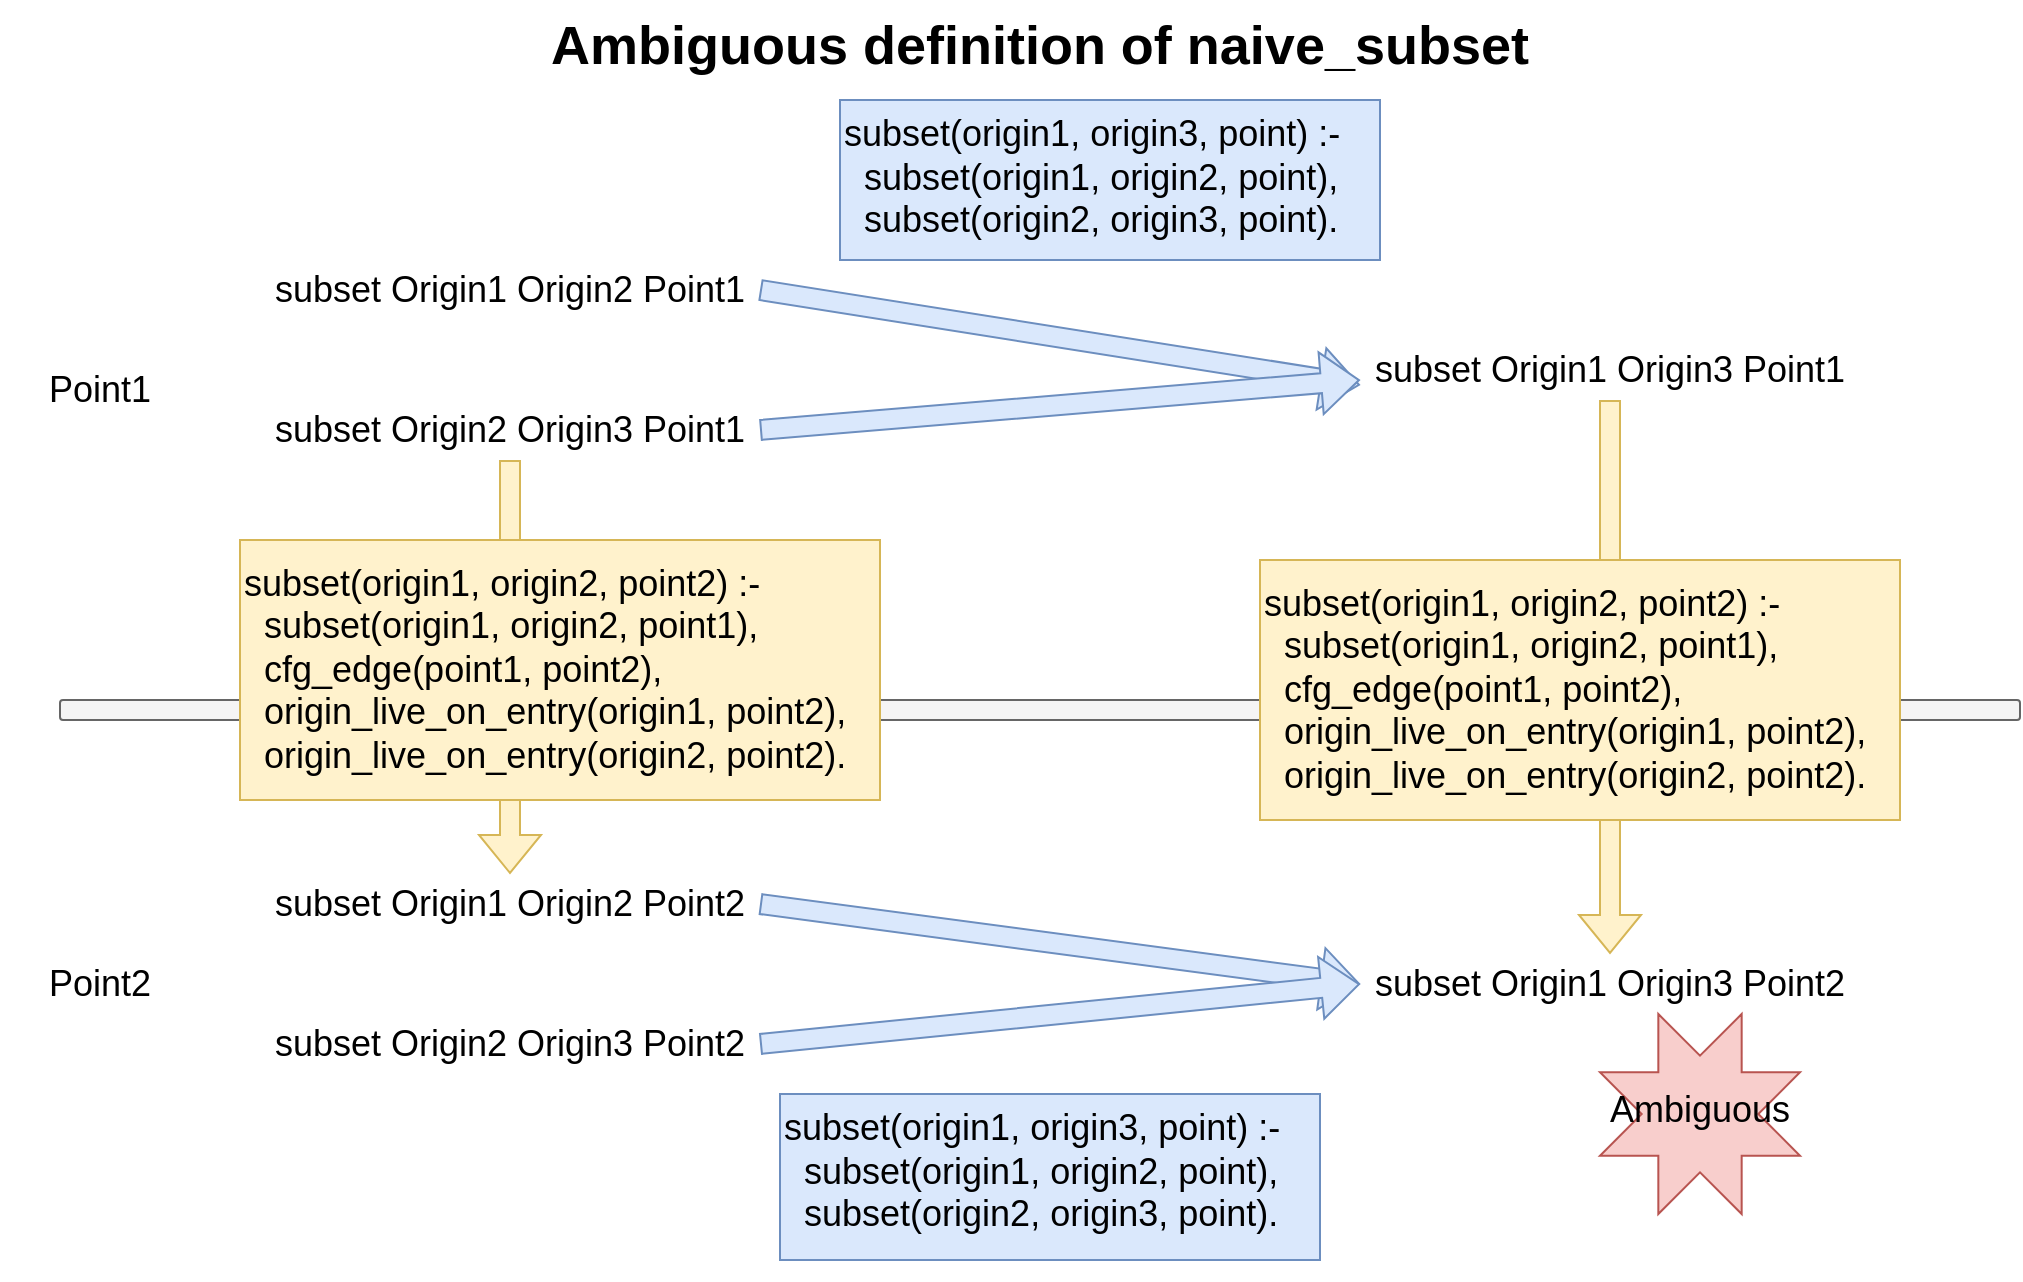 <mxfile version="15.8.4" type="device"><diagram id="GZ26ED09tHt50qqaGFX7" name="Page-1"><mxGraphModel dx="1422" dy="850" grid="1" gridSize="10" guides="1" tooltips="1" connect="1" arrows="1" fold="1" page="1" pageScale="1" pageWidth="850" pageHeight="1100" math="0" shadow="0"><root><mxCell id="0"/><mxCell id="1" parent="0"/><mxCell id="CB-INUbR2F7AE2F9kX2C-1" value="&lt;font style=&quot;font-size: 18px&quot;&gt;Point1&lt;/font&gt;" style="text;html=1;strokeColor=none;fillColor=none;align=center;verticalAlign=middle;whiteSpace=wrap;rounded=0;" parent="1" vertex="1"><mxGeometry x="210" y="220" width="100" height="70" as="geometry"/></mxCell><mxCell id="CB-INUbR2F7AE2F9kX2C-2" value="&lt;font style=&quot;font-size: 18px&quot;&gt;Point2&lt;/font&gt;" style="text;html=1;strokeColor=none;fillColor=none;align=center;verticalAlign=middle;whiteSpace=wrap;rounded=0;" parent="1" vertex="1"><mxGeometry x="210" y="517" width="100" height="70" as="geometry"/></mxCell><mxCell id="CB-INUbR2F7AE2F9kX2C-3" value="subset Origin1 Origin2 Point1" style="text;html=1;strokeColor=none;fillColor=none;align=center;verticalAlign=middle;whiteSpace=wrap;rounded=0;fontSize=18;" parent="1" vertex="1"><mxGeometry x="340" y="190" width="250" height="30" as="geometry"/></mxCell><mxCell id="CB-INUbR2F7AE2F9kX2C-6" value="" style="rounded=1;whiteSpace=wrap;html=1;fontSize=18;fillColor=#f5f5f5;fontColor=#333333;strokeColor=#666666;" parent="1" vertex="1"><mxGeometry x="240" y="410" width="980" height="10" as="geometry"/></mxCell><mxCell id="CB-INUbR2F7AE2F9kX2C-8" value="" style="shape=flexArrow;endArrow=classic;html=1;rounded=0;fontSize=18;exitX=0.5;exitY=1;exitDx=0;exitDy=0;fillColor=#fff2cc;strokeColor=#d6b656;" parent="1" source="CB-INUbR2F7AE2F9kX2C-11" target="CB-INUbR2F7AE2F9kX2C-13" edge="1"><mxGeometry width="50" height="50" relative="1" as="geometry"><mxPoint x="450" y="310" as="sourcePoint"/><mxPoint x="450" y="430" as="targetPoint"/></mxGeometry></mxCell><mxCell id="CB-INUbR2F7AE2F9kX2C-11" value="subset Origin2 Origin3 Point1" style="text;html=1;strokeColor=none;fillColor=none;align=center;verticalAlign=middle;whiteSpace=wrap;rounded=0;fontSize=18;" parent="1" vertex="1"><mxGeometry x="340" y="260" width="250" height="30" as="geometry"/></mxCell><mxCell id="CB-INUbR2F7AE2F9kX2C-12" value="subset Origin1 Origin3 Point1" style="text;html=1;strokeColor=none;fillColor=none;align=center;verticalAlign=middle;whiteSpace=wrap;rounded=0;fontSize=18;" parent="1" vertex="1"><mxGeometry x="890" y="230" width="250" height="30" as="geometry"/></mxCell><mxCell id="CB-INUbR2F7AE2F9kX2C-13" value="subset Origin1 Origin2 Point2" style="text;html=1;strokeColor=none;fillColor=none;align=center;verticalAlign=middle;whiteSpace=wrap;rounded=0;fontSize=18;" parent="1" vertex="1"><mxGeometry x="340" y="497" width="250" height="30" as="geometry"/></mxCell><mxCell id="CB-INUbR2F7AE2F9kX2C-14" value="subset Origin2 Origin3 Point2" style="text;html=1;strokeColor=none;fillColor=none;align=center;verticalAlign=middle;whiteSpace=wrap;rounded=0;fontSize=18;" parent="1" vertex="1"><mxGeometry x="340" y="567" width="250" height="30" as="geometry"/></mxCell><mxCell id="CB-INUbR2F7AE2F9kX2C-15" value="subset Origin1 Origin3 Point2" style="text;html=1;strokeColor=none;fillColor=none;align=center;verticalAlign=middle;whiteSpace=wrap;rounded=0;fontSize=18;" parent="1" vertex="1"><mxGeometry x="890" y="537" width="250" height="30" as="geometry"/></mxCell><mxCell id="CB-INUbR2F7AE2F9kX2C-21" value="&lt;div&gt;subset(origin1, origin3, point) :-&lt;/div&gt;&lt;div&gt;&amp;nbsp; subset(origin1, origin2, point),&lt;/div&gt;&lt;div&gt;&amp;nbsp; subset(origin2, origin3, point).&lt;/div&gt;&lt;div&gt;&lt;br&gt;&lt;/div&gt;" style="text;html=1;strokeColor=#6c8ebf;fillColor=#dae8fc;align=left;verticalAlign=top;whiteSpace=wrap;rounded=0;fontSize=18;horizontal=1;" parent="1" vertex="1"><mxGeometry x="630" y="110" width="270" height="80" as="geometry"/></mxCell><mxCell id="CB-INUbR2F7AE2F9kX2C-27" value="" style="shape=flexArrow;endArrow=classic;html=1;rounded=0;fontSize=18;entryX=0;entryY=0.75;entryDx=0;entryDy=0;exitX=1;exitY=0.5;exitDx=0;exitDy=0;fillColor=#dae8fc;strokeColor=#6c8ebf;" parent="1" source="CB-INUbR2F7AE2F9kX2C-3" target="CB-INUbR2F7AE2F9kX2C-12" edge="1"><mxGeometry width="50" height="50" relative="1" as="geometry"><mxPoint x="690" y="230" as="sourcePoint"/><mxPoint x="740" y="180" as="targetPoint"/></mxGeometry></mxCell><mxCell id="CB-INUbR2F7AE2F9kX2C-29" value="" style="shape=flexArrow;endArrow=classic;html=1;rounded=0;fontSize=18;exitX=1;exitY=0.5;exitDx=0;exitDy=0;fillColor=#dae8fc;strokeColor=#6c8ebf;" parent="1" source="CB-INUbR2F7AE2F9kX2C-11" edge="1"><mxGeometry width="50" height="50" relative="1" as="geometry"><mxPoint x="760" y="320" as="sourcePoint"/><mxPoint x="890" y="250" as="targetPoint"/></mxGeometry></mxCell><mxCell id="CB-INUbR2F7AE2F9kX2C-31" value="&lt;div&gt;subset(origin1, origin3, point) :-&lt;/div&gt;&lt;div&gt;&amp;nbsp; subset(origin1, origin2, point),&lt;/div&gt;&lt;div&gt;&amp;nbsp; subset(origin2, origin3, point).&lt;/div&gt;&lt;div&gt;&lt;br&gt;&lt;/div&gt;" style="text;html=1;strokeColor=#6c8ebf;fillColor=#dae8fc;align=left;verticalAlign=top;whiteSpace=wrap;rounded=0;fontSize=18;" parent="1" vertex="1"><mxGeometry x="600" y="607" width="270" height="83" as="geometry"/></mxCell><mxCell id="CB-INUbR2F7AE2F9kX2C-34" value="" style="shape=flexArrow;endArrow=classic;html=1;rounded=0;fontSize=18;entryX=0.5;entryY=0;entryDx=0;entryDy=0;exitX=0.5;exitY=1;exitDx=0;exitDy=0;fillColor=#fff2cc;strokeColor=#d6b656;" parent="1" source="CB-INUbR2F7AE2F9kX2C-12" target="CB-INUbR2F7AE2F9kX2C-15" edge="1"><mxGeometry width="50" height="50" relative="1" as="geometry"><mxPoint x="1230" y="210" as="sourcePoint"/><mxPoint x="1240" y="350" as="targetPoint"/></mxGeometry></mxCell><mxCell id="CB-INUbR2F7AE2F9kX2C-32" value="" style="shape=flexArrow;endArrow=classic;html=1;rounded=0;fontSize=18;entryX=0;entryY=0.5;entryDx=0;entryDy=0;exitX=1;exitY=0.5;exitDx=0;exitDy=0;fillColor=#dae8fc;strokeColor=#6c8ebf;" parent="1" source="CB-INUbR2F7AE2F9kX2C-13" target="CB-INUbR2F7AE2F9kX2C-15" edge="1"><mxGeometry width="50" height="50" relative="1" as="geometry"><mxPoint x="640" y="527" as="sourcePoint"/><mxPoint x="690" y="477" as="targetPoint"/></mxGeometry></mxCell><mxCell id="CB-INUbR2F7AE2F9kX2C-33" value="" style="shape=flexArrow;endArrow=classic;html=1;rounded=0;fontSize=18;entryX=0;entryY=0.5;entryDx=0;entryDy=0;exitX=1;exitY=0.5;exitDx=0;exitDy=0;fillColor=#dae8fc;strokeColor=#6c8ebf;" parent="1" source="CB-INUbR2F7AE2F9kX2C-14" target="CB-INUbR2F7AE2F9kX2C-15" edge="1"><mxGeometry width="50" height="50" relative="1" as="geometry"><mxPoint x="720" y="617" as="sourcePoint"/><mxPoint x="770" y="567" as="targetPoint"/></mxGeometry></mxCell><mxCell id="CB-INUbR2F7AE2F9kX2C-26" value="&lt;div&gt;subset(origin1, origin2, point2) :-&lt;/div&gt;&lt;div&gt;&amp;nbsp; subset(origin1, origin2, point1),&lt;/div&gt;&lt;div&gt;&amp;nbsp; cfg_edge(point1, point2),&lt;/div&gt;&lt;div&gt;&amp;nbsp; origin_live_on_entry(origin1, point2),&lt;/div&gt;&lt;div&gt;&amp;nbsp; origin_live_on_entry(origin2, point2).&lt;/div&gt;" style="text;html=1;strokeColor=#d6b656;fillColor=#fff2cc;align=left;verticalAlign=middle;whiteSpace=wrap;rounded=0;fontSize=18;" parent="1" vertex="1"><mxGeometry x="840" y="340" width="320" height="130" as="geometry"/></mxCell><mxCell id="CB-INUbR2F7AE2F9kX2C-35" value="&lt;div&gt;subset(origin1, origin2, point2) :-&lt;/div&gt;&lt;div&gt;&amp;nbsp; subset(origin1, origin2, point1),&lt;/div&gt;&lt;div&gt;&amp;nbsp; cfg_edge(point1, point2),&lt;/div&gt;&lt;div&gt;&amp;nbsp; origin_live_on_entry(origin1, point2),&lt;/div&gt;&lt;div&gt;&amp;nbsp; origin_live_on_entry(origin2, point2).&lt;/div&gt;" style="text;html=1;strokeColor=#d6b656;fillColor=#fff2cc;align=left;verticalAlign=middle;whiteSpace=wrap;rounded=0;fontSize=18;" parent="1" vertex="1"><mxGeometry x="330" y="330" width="320" height="130" as="geometry"/></mxCell><mxCell id="CB-INUbR2F7AE2F9kX2C-37" value="" style="verticalLabelPosition=bottom;verticalAlign=top;html=1;shape=mxgraph.basic.8_point_star;fontSize=18;fillColor=#f8cecc;strokeColor=#b85450;" parent="1" vertex="1"><mxGeometry x="1010" y="567" width="100" height="100" as="geometry"/></mxCell><mxCell id="CB-INUbR2F7AE2F9kX2C-38" value="Ambiguous" style="text;html=1;strokeColor=none;fillColor=none;align=center;verticalAlign=middle;whiteSpace=wrap;rounded=0;fontSize=18;" parent="1" vertex="1"><mxGeometry x="1010" y="587" width="100" height="55" as="geometry"/></mxCell><mxCell id="g5cM2fqUS1drCSCMEo0b-1" value="&lt;b&gt;&lt;font style=&quot;font-size: 27px&quot;&gt;Ambiguous definition of naive_subset&lt;/font&gt;&lt;/b&gt;" style="text;html=1;strokeColor=none;fillColor=none;align=center;verticalAlign=top;whiteSpace=wrap;rounded=0;" parent="1" vertex="1"><mxGeometry x="400" y="60" width="660" height="40" as="geometry"/></mxCell></root></mxGraphModel></diagram></mxfile>